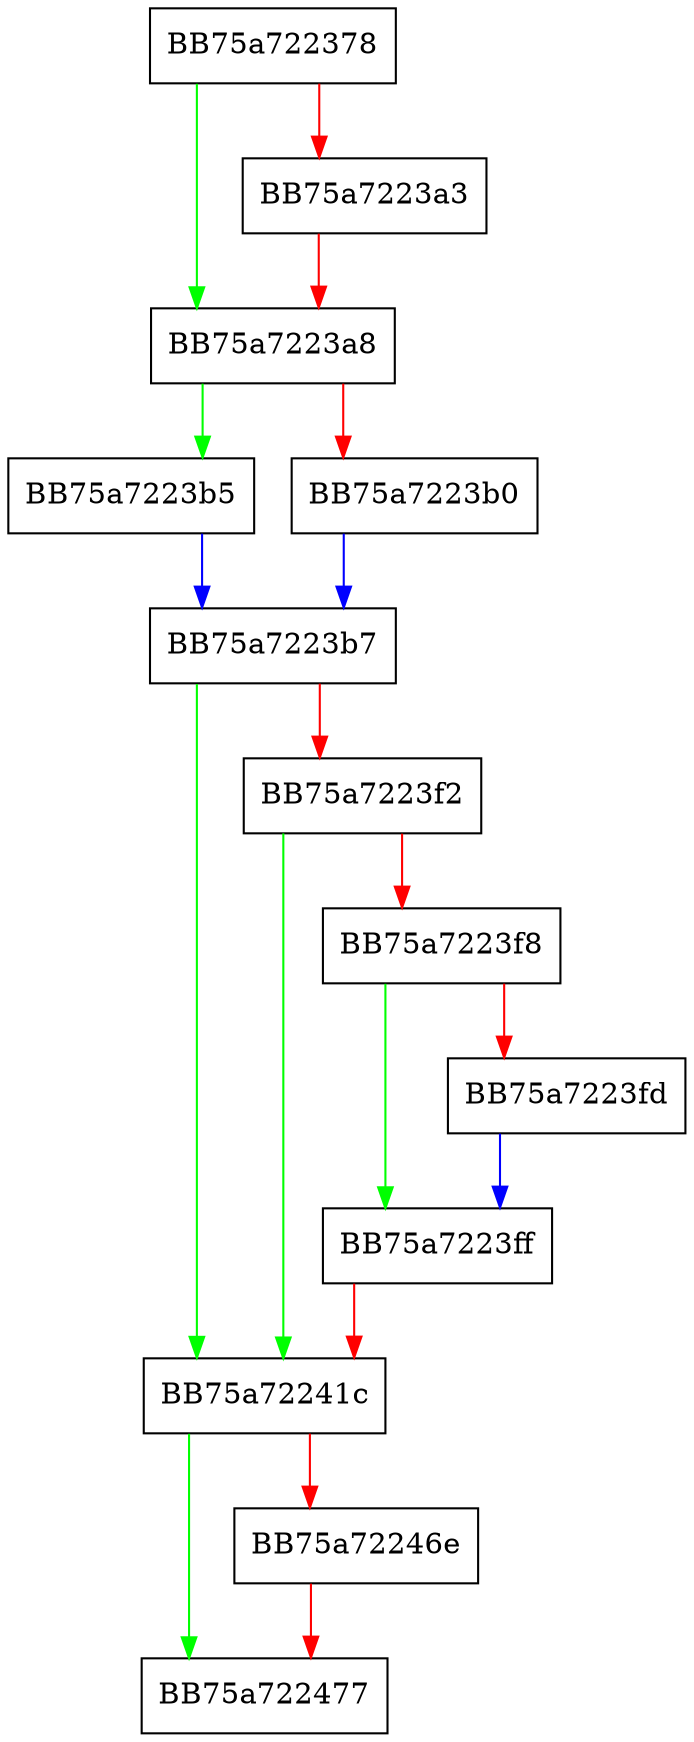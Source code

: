 digraph VerifyIsFriendlyFile {
  node [shape="box"];
  graph [splines=ortho];
  BB75a722378 -> BB75a7223a8 [color="green"];
  BB75a722378 -> BB75a7223a3 [color="red"];
  BB75a7223a3 -> BB75a7223a8 [color="red"];
  BB75a7223a8 -> BB75a7223b5 [color="green"];
  BB75a7223a8 -> BB75a7223b0 [color="red"];
  BB75a7223b0 -> BB75a7223b7 [color="blue"];
  BB75a7223b5 -> BB75a7223b7 [color="blue"];
  BB75a7223b7 -> BB75a72241c [color="green"];
  BB75a7223b7 -> BB75a7223f2 [color="red"];
  BB75a7223f2 -> BB75a72241c [color="green"];
  BB75a7223f2 -> BB75a7223f8 [color="red"];
  BB75a7223f8 -> BB75a7223ff [color="green"];
  BB75a7223f8 -> BB75a7223fd [color="red"];
  BB75a7223fd -> BB75a7223ff [color="blue"];
  BB75a7223ff -> BB75a72241c [color="red"];
  BB75a72241c -> BB75a722477 [color="green"];
  BB75a72241c -> BB75a72246e [color="red"];
  BB75a72246e -> BB75a722477 [color="red"];
}